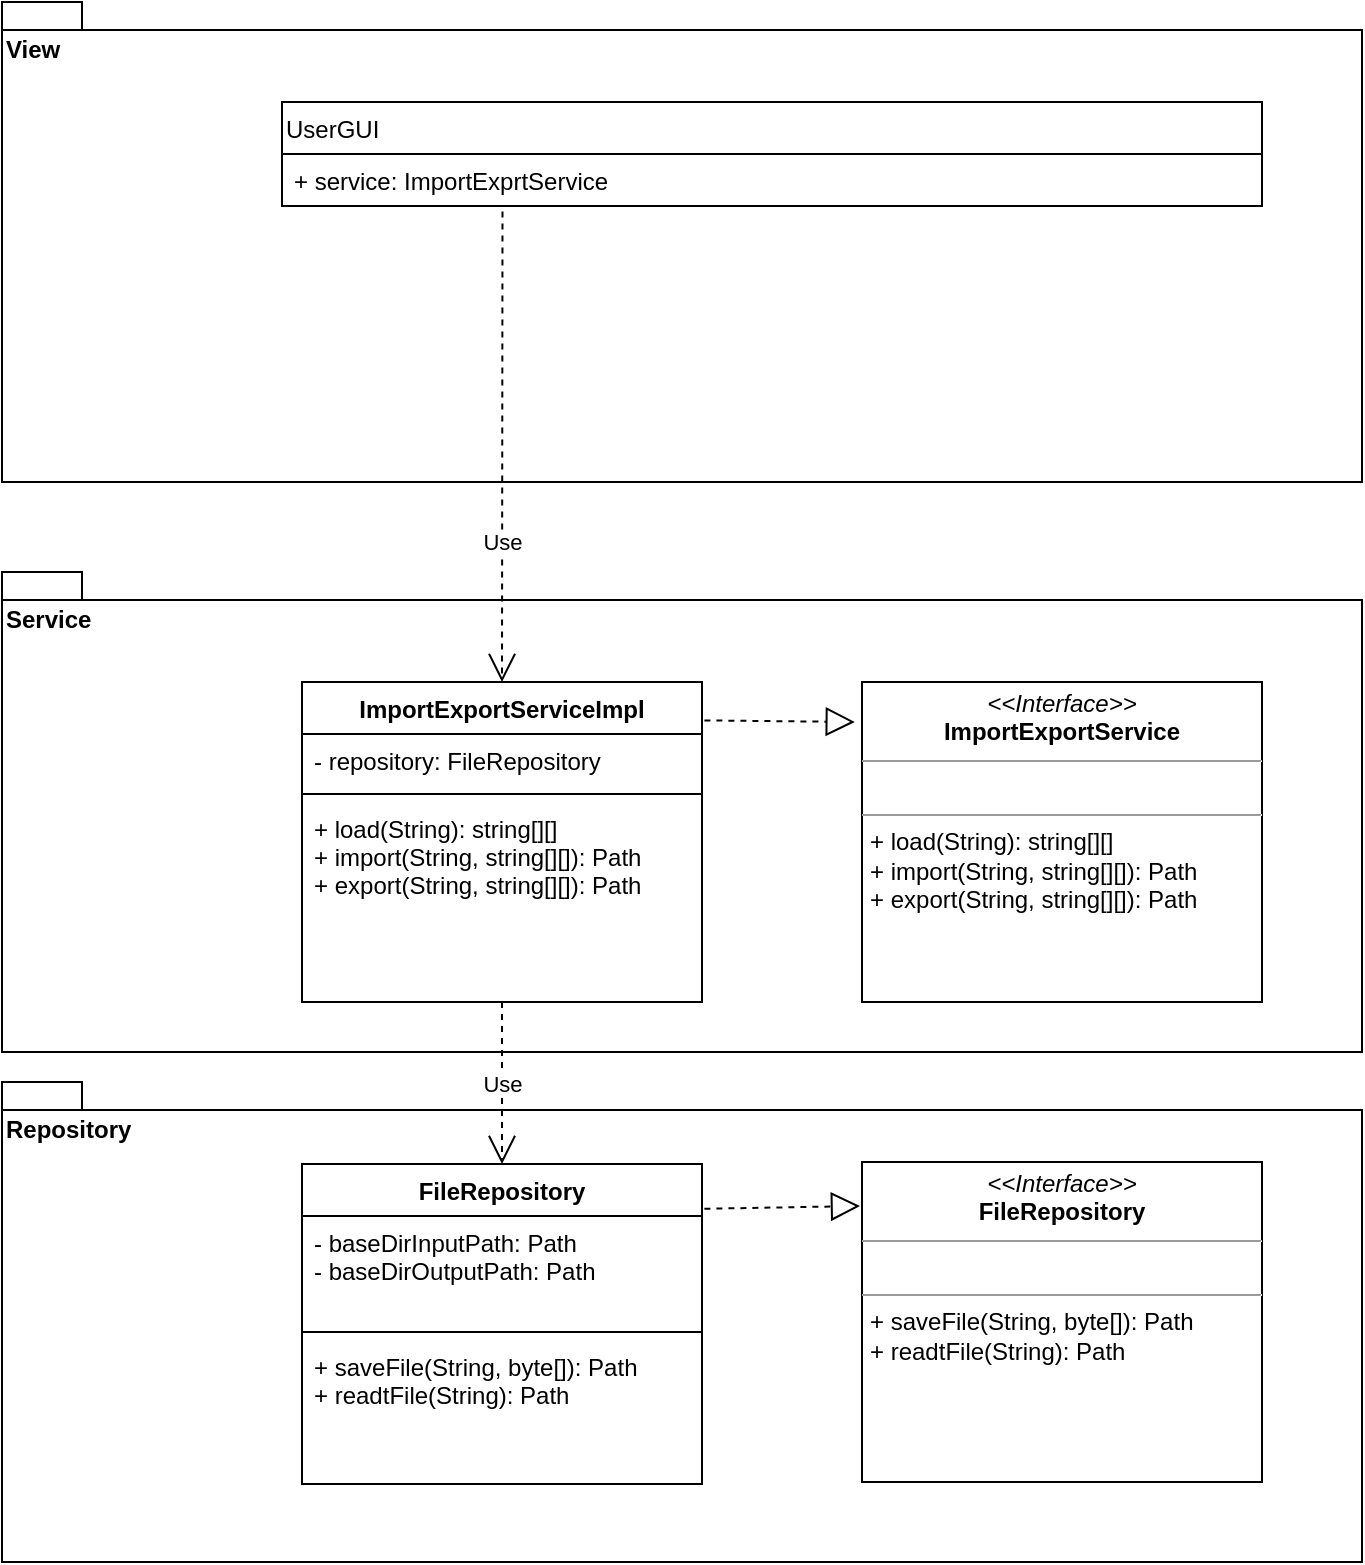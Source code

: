 <mxfile version="14.6.11" type="device"><diagram name="Page-1" id="b5b7bab2-c9e2-2cf4-8b2a-24fd1a2a6d21"><mxGraphModel dx="1038" dy="491" grid="1" gridSize="10" guides="1" tooltips="1" connect="1" arrows="1" fold="1" page="1" pageScale="1" pageWidth="827" pageHeight="1169" background="#ffffff" math="0" shadow="0"><root><mxCell id="0"/><mxCell id="1" parent="0"/><mxCell id="T6L0mz09eS3lpIx6pn5K-18" value="View" style="shape=folder;fontStyle=1;spacingTop=10;tabWidth=40;tabHeight=14;tabPosition=left;html=1;horizontal=1;align=left;verticalAlign=top;" vertex="1" parent="1"><mxGeometry x="50" y="180" width="680" height="240" as="geometry"/></mxCell><mxCell id="T6L0mz09eS3lpIx6pn5K-17" value="Service" style="shape=folder;fontStyle=1;spacingTop=10;tabWidth=40;tabHeight=14;tabPosition=left;html=1;horizontal=1;align=left;verticalAlign=top;" vertex="1" parent="1"><mxGeometry x="50" y="465" width="680" height="240" as="geometry"/></mxCell><mxCell id="T6L0mz09eS3lpIx6pn5K-16" value="Repository" style="shape=folder;fontStyle=1;spacingTop=10;tabWidth=40;tabHeight=14;tabPosition=left;html=1;horizontal=1;align=left;verticalAlign=top;" vertex="1" parent="1"><mxGeometry x="50" y="720" width="680" height="240" as="geometry"/></mxCell><mxCell id="T6L0mz09eS3lpIx6pn5K-2" value="&lt;p style=&quot;margin: 0px ; margin-top: 4px ; text-align: center&quot;&gt;&lt;i&gt;&amp;lt;&amp;lt;Interface&amp;gt;&amp;gt;&lt;/i&gt;&lt;br&gt;&lt;b&gt;FileRepository&lt;/b&gt;&lt;/p&gt;&lt;hr size=&quot;1&quot;&gt;&lt;p style=&quot;margin: 0px ; margin-left: 4px&quot;&gt;&lt;br&gt;&lt;/p&gt;&lt;hr size=&quot;1&quot;&gt;&lt;p style=&quot;margin: 0px ; margin-left: 4px&quot;&gt;+ saveFile(String, byte[]): Path&lt;br&gt;+ readtFile(String): Path&lt;/p&gt;" style="verticalAlign=top;align=left;overflow=fill;fontSize=12;fontFamily=Helvetica;html=1;" vertex="1" parent="1"><mxGeometry x="480" y="760" width="200" height="160" as="geometry"/></mxCell><mxCell id="T6L0mz09eS3lpIx6pn5K-3" value="FileRepository&#10;" style="swimlane;fontStyle=1;align=center;verticalAlign=top;childLayout=stackLayout;horizontal=1;startSize=26;horizontalStack=0;resizeParent=1;resizeParentMax=0;resizeLast=0;collapsible=1;marginBottom=0;" vertex="1" parent="1"><mxGeometry x="200" y="761" width="200" height="160" as="geometry"/></mxCell><mxCell id="T6L0mz09eS3lpIx6pn5K-4" value="- baseDirInputPath: Path&#10;- baseDirOutputPath: Path" style="text;strokeColor=none;fillColor=none;align=left;verticalAlign=top;spacingLeft=4;spacingRight=4;overflow=hidden;rotatable=0;points=[[0,0.5],[1,0.5]];portConstraint=eastwest;" vertex="1" parent="T6L0mz09eS3lpIx6pn5K-3"><mxGeometry y="26" width="200" height="54" as="geometry"/></mxCell><mxCell id="T6L0mz09eS3lpIx6pn5K-5" value="" style="line;strokeWidth=1;fillColor=none;align=left;verticalAlign=middle;spacingTop=-1;spacingLeft=3;spacingRight=3;rotatable=0;labelPosition=right;points=[];portConstraint=eastwest;" vertex="1" parent="T6L0mz09eS3lpIx6pn5K-3"><mxGeometry y="80" width="200" height="8" as="geometry"/></mxCell><mxCell id="T6L0mz09eS3lpIx6pn5K-6" value="+ saveFile(String, byte[]): Path&#10;+ readtFile(String): Path" style="text;strokeColor=none;fillColor=none;align=left;verticalAlign=top;spacingLeft=4;spacingRight=4;overflow=hidden;rotatable=0;points=[[0,0.5],[1,0.5]];portConstraint=eastwest;" vertex="1" parent="T6L0mz09eS3lpIx6pn5K-3"><mxGeometry y="88" width="200" height="72" as="geometry"/></mxCell><mxCell id="T6L0mz09eS3lpIx6pn5K-8" value="" style="endArrow=block;dashed=1;endFill=0;endSize=12;html=1;exitX=1.006;exitY=0.14;exitDx=0;exitDy=0;exitPerimeter=0;" edge="1" parent="1" source="T6L0mz09eS3lpIx6pn5K-3"><mxGeometry width="160" relative="1" as="geometry"><mxPoint x="450" y="690" as="sourcePoint"/><mxPoint x="479" y="782" as="targetPoint"/></mxGeometry></mxCell><mxCell id="T6L0mz09eS3lpIx6pn5K-9" value="&lt;p style=&quot;margin: 0px ; margin-top: 4px ; text-align: center&quot;&gt;&lt;i&gt;&amp;lt;&amp;lt;Interface&amp;gt;&amp;gt;&lt;/i&gt;&lt;br&gt;&lt;b&gt;ImportExportService&lt;/b&gt;&lt;/p&gt;&lt;hr size=&quot;1&quot;&gt;&lt;p style=&quot;margin: 0px ; margin-left: 4px&quot;&gt;&lt;br&gt;&lt;/p&gt;&lt;hr size=&quot;1&quot;&gt;&lt;p style=&quot;margin: 0px ; margin-left: 4px&quot;&gt;+ load(String): string[][]&lt;/p&gt;&lt;p style=&quot;margin: 0px ; margin-left: 4px&quot;&gt;+ import(String, string[][]): Path&lt;br&gt;+ export(String, string[][]): Path&lt;/p&gt;" style="verticalAlign=top;align=left;overflow=fill;fontSize=12;fontFamily=Helvetica;html=1;" vertex="1" parent="1"><mxGeometry x="480" y="520" width="200" height="160" as="geometry"/></mxCell><mxCell id="T6L0mz09eS3lpIx6pn5K-10" value="ImportExportServiceImpl" style="swimlane;fontStyle=1;align=center;verticalAlign=top;childLayout=stackLayout;horizontal=1;startSize=26;horizontalStack=0;resizeParent=1;resizeParentMax=0;resizeLast=0;collapsible=1;marginBottom=0;" vertex="1" parent="1"><mxGeometry x="200" y="520" width="200" height="160" as="geometry"/></mxCell><mxCell id="T6L0mz09eS3lpIx6pn5K-11" value="- repository: FileRepository" style="text;strokeColor=none;fillColor=none;align=left;verticalAlign=top;spacingLeft=4;spacingRight=4;overflow=hidden;rotatable=0;points=[[0,0.5],[1,0.5]];portConstraint=eastwest;" vertex="1" parent="T6L0mz09eS3lpIx6pn5K-10"><mxGeometry y="26" width="200" height="26" as="geometry"/></mxCell><mxCell id="T6L0mz09eS3lpIx6pn5K-12" value="" style="line;strokeWidth=1;fillColor=none;align=left;verticalAlign=middle;spacingTop=-1;spacingLeft=3;spacingRight=3;rotatable=0;labelPosition=right;points=[];portConstraint=eastwest;" vertex="1" parent="T6L0mz09eS3lpIx6pn5K-10"><mxGeometry y="52" width="200" height="8" as="geometry"/></mxCell><mxCell id="T6L0mz09eS3lpIx6pn5K-13" value="+ load(String): string[][]&#10;+ import(String, string[][]): Path&#10;+ export(String, string[][]): Path" style="text;strokeColor=none;fillColor=none;align=left;verticalAlign=top;spacingLeft=4;spacingRight=4;overflow=hidden;rotatable=0;points=[[0,0.5],[1,0.5]];portConstraint=eastwest;" vertex="1" parent="T6L0mz09eS3lpIx6pn5K-10"><mxGeometry y="60" width="200" height="100" as="geometry"/></mxCell><mxCell id="T6L0mz09eS3lpIx6pn5K-14" value="" style="endArrow=block;dashed=1;endFill=0;endSize=12;html=1;exitX=1.006;exitY=0.12;exitDx=0;exitDy=0;exitPerimeter=0;entryX=-0.018;entryY=0.125;entryDx=0;entryDy=0;entryPerimeter=0;" edge="1" parent="1" source="T6L0mz09eS3lpIx6pn5K-10" target="T6L0mz09eS3lpIx6pn5K-9"><mxGeometry width="160" relative="1" as="geometry"><mxPoint x="450" y="650" as="sourcePoint"/><mxPoint x="610" y="650" as="targetPoint"/></mxGeometry></mxCell><mxCell id="T6L0mz09eS3lpIx6pn5K-15" value="Use" style="endArrow=open;endSize=12;dashed=1;html=1;entryX=0.5;entryY=0;entryDx=0;entryDy=0;" edge="1" parent="1" source="T6L0mz09eS3lpIx6pn5K-13" target="T6L0mz09eS3lpIx6pn5K-3"><mxGeometry width="160" relative="1" as="geometry"><mxPoint x="450" y="750" as="sourcePoint"/><mxPoint x="610" y="750" as="targetPoint"/></mxGeometry></mxCell><mxCell id="T6L0mz09eS3lpIx6pn5K-19" value="UserGUI" style="swimlane;fontStyle=0;childLayout=stackLayout;horizontal=1;startSize=26;fillColor=none;horizontalStack=0;resizeParent=1;resizeParentMax=0;resizeLast=0;collapsible=1;marginBottom=0;align=left;" vertex="1" parent="1"><mxGeometry x="190" y="230" width="490" height="52" as="geometry"/></mxCell><mxCell id="T6L0mz09eS3lpIx6pn5K-20" value="+ service: ImportExprtService" style="text;strokeColor=none;fillColor=none;align=left;verticalAlign=top;spacingLeft=4;spacingRight=4;overflow=hidden;rotatable=0;points=[[0,0.5],[1,0.5]];portConstraint=eastwest;" vertex="1" parent="T6L0mz09eS3lpIx6pn5K-19"><mxGeometry y="26" width="490" height="26" as="geometry"/></mxCell><mxCell id="T6L0mz09eS3lpIx6pn5K-24" value="Use" style="endArrow=open;endSize=12;dashed=1;html=1;entryX=0.5;entryY=0;entryDx=0;entryDy=0;exitX=0.225;exitY=1.108;exitDx=0;exitDy=0;exitPerimeter=0;" edge="1" parent="1" source="T6L0mz09eS3lpIx6pn5K-20" target="T6L0mz09eS3lpIx6pn5K-10"><mxGeometry x="0.405" width="160" relative="1" as="geometry"><mxPoint x="330" y="450" as="sourcePoint"/><mxPoint x="610" y="460" as="targetPoint"/><mxPoint as="offset"/></mxGeometry></mxCell></root></mxGraphModel></diagram></mxfile>